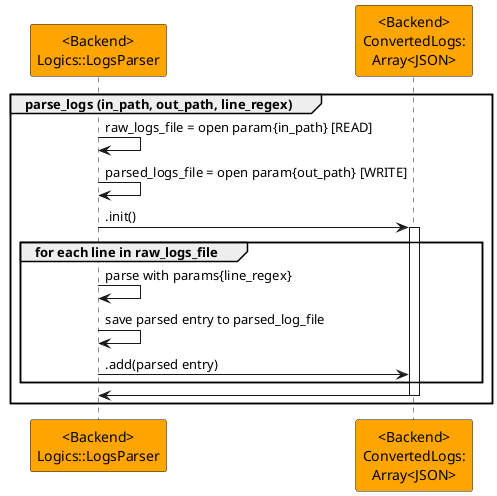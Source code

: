 @startuml LogsParser

participant "<Backend>\nLogics::LogsParser" as LogsParser #Orange
participant "<Backend>\nConvertedLogs:\nArray<JSON>" as converted_logs #Orange

group parse_logs (in_path, out_path, line_regex)
    LogsParser -> LogsParser : raw_logs_file = open param{in_path} [READ]
    LogsParser -> LogsParser : parsed_logs_file = open param{out_path} [WRITE]
    LogsParser -> converted_logs : .init()
    activate converted_logs
    group for each line in raw_logs_file
        LogsParser -> LogsParser : parse with params{line_regex}
        LogsParser -> LogsParser : save parsed entry to parsed_log_file
        LogsParser -> converted_logs : .add(parsed entry)
    end
    converted_logs -> LogsParser
    deactivate converted_logs
end

@enduml